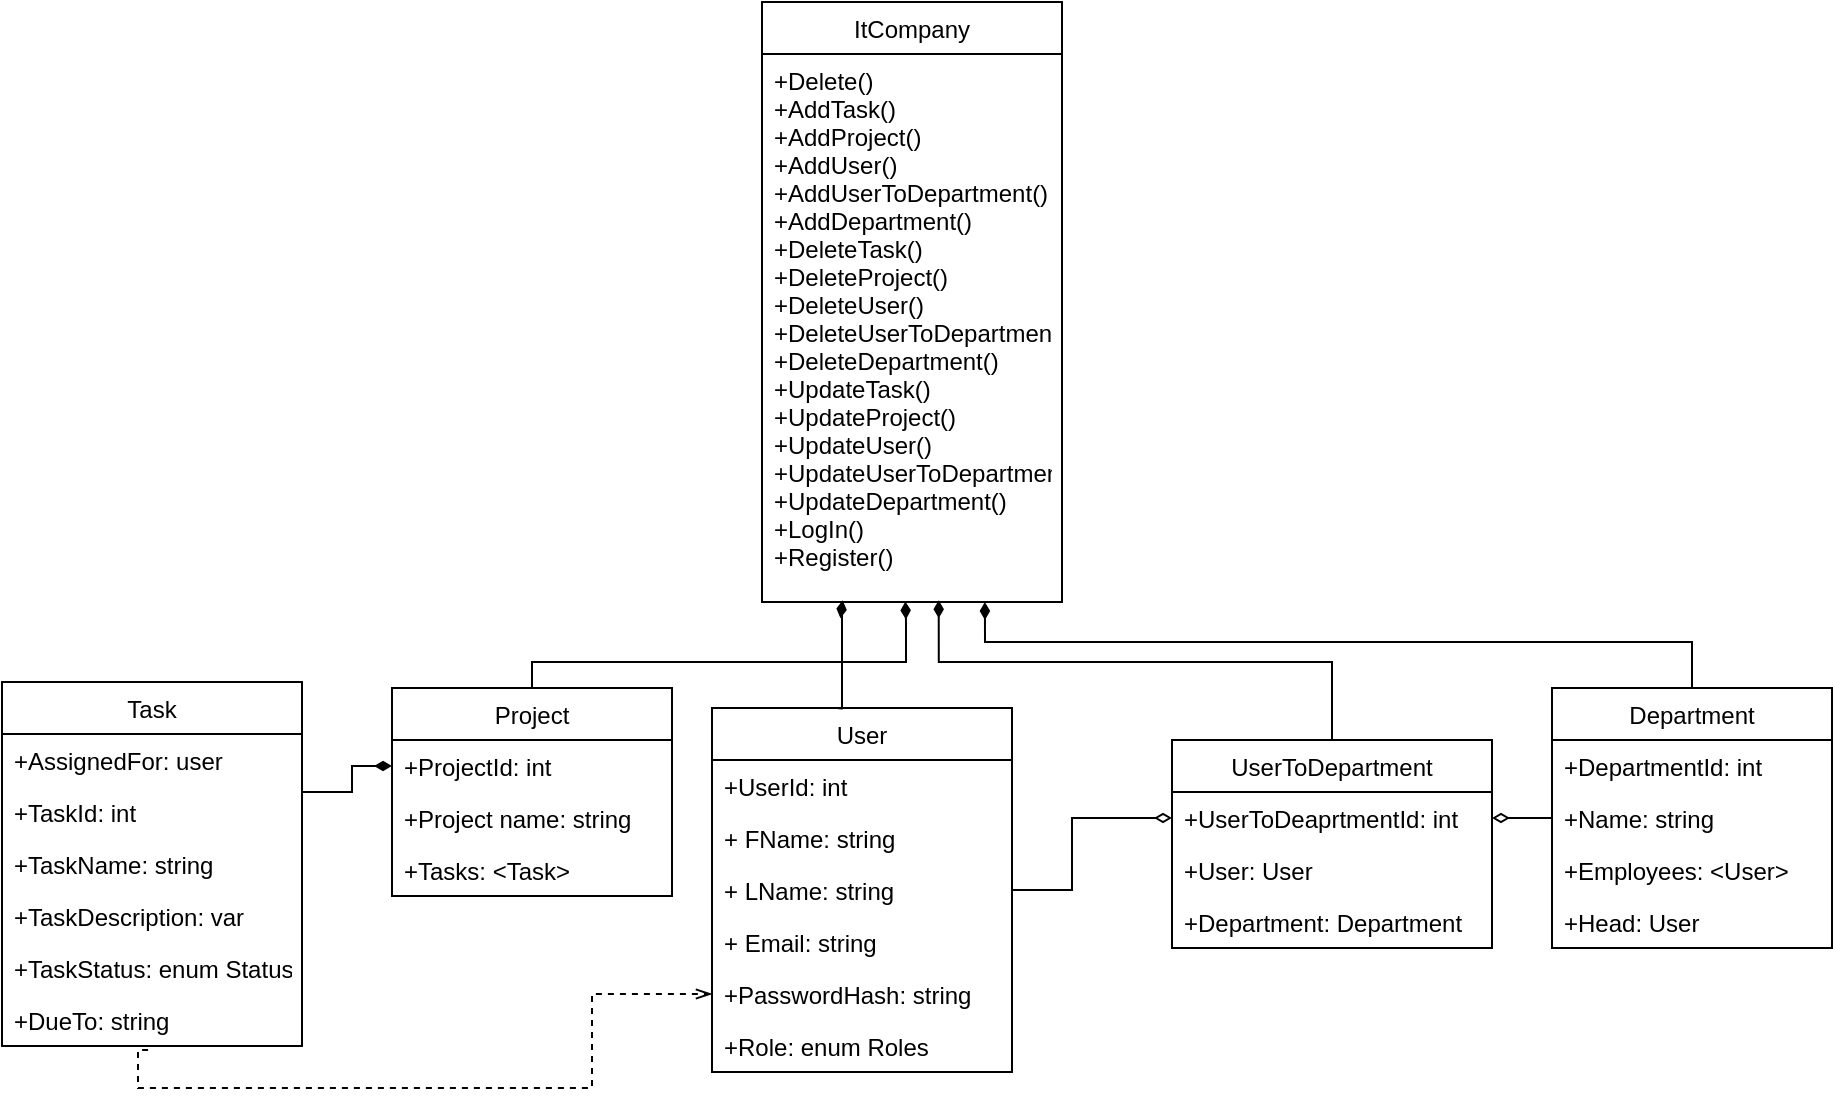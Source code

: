 <mxfile version="14.3.0" type="device"><diagram id="rLFoOAmSz0yo4ZUu0auk" name="Page-1"><mxGraphModel dx="1254" dy="652" grid="1" gridSize="10" guides="1" tooltips="1" connect="1" arrows="1" fold="1" page="1" pageScale="1" pageWidth="1169" pageHeight="827" math="0" shadow="0"><root><mxCell id="0"/><mxCell id="1" parent="0"/><mxCell id="XHic1py13kxqvnB_l_ij-1" value="User" style="swimlane;fontStyle=0;childLayout=stackLayout;horizontal=1;startSize=26;fillColor=none;horizontalStack=0;resizeParent=1;resizeParentMax=0;resizeLast=0;collapsible=1;marginBottom=0;" parent="1" vertex="1"><mxGeometry x="385" y="363" width="150" height="182" as="geometry"/></mxCell><mxCell id="XHic1py13kxqvnB_l_ij-23" value="+UserId: int" style="text;strokeColor=none;fillColor=none;align=left;verticalAlign=top;spacingLeft=4;spacingRight=4;overflow=hidden;rotatable=0;points=[[0,0.5],[1,0.5]];portConstraint=eastwest;" parent="XHic1py13kxqvnB_l_ij-1" vertex="1"><mxGeometry y="26" width="150" height="26" as="geometry"/></mxCell><mxCell id="XHic1py13kxqvnB_l_ij-2" value="+ FName: string" style="text;strokeColor=none;fillColor=none;align=left;verticalAlign=top;spacingLeft=4;spacingRight=4;overflow=hidden;rotatable=0;points=[[0,0.5],[1,0.5]];portConstraint=eastwest;" parent="XHic1py13kxqvnB_l_ij-1" vertex="1"><mxGeometry y="52" width="150" height="26" as="geometry"/></mxCell><mxCell id="XHic1py13kxqvnB_l_ij-3" value="+ LName: string" style="text;strokeColor=none;fillColor=none;align=left;verticalAlign=top;spacingLeft=4;spacingRight=4;overflow=hidden;rotatable=0;points=[[0,0.5],[1,0.5]];portConstraint=eastwest;" parent="XHic1py13kxqvnB_l_ij-1" vertex="1"><mxGeometry y="78" width="150" height="26" as="geometry"/></mxCell><mxCell id="XHic1py13kxqvnB_l_ij-4" value="+ Email: string&#10;" style="text;strokeColor=none;fillColor=none;align=left;verticalAlign=top;spacingLeft=4;spacingRight=4;overflow=hidden;rotatable=0;points=[[0,0.5],[1,0.5]];portConstraint=eastwest;" parent="XHic1py13kxqvnB_l_ij-1" vertex="1"><mxGeometry y="104" width="150" height="26" as="geometry"/></mxCell><mxCell id="XHic1py13kxqvnB_l_ij-5" value="+PasswordHash: string&#10;" style="text;strokeColor=none;fillColor=none;align=left;verticalAlign=top;spacingLeft=4;spacingRight=4;overflow=hidden;rotatable=0;points=[[0,0.5],[1,0.5]];portConstraint=eastwest;" parent="XHic1py13kxqvnB_l_ij-1" vertex="1"><mxGeometry y="130" width="150" height="26" as="geometry"/></mxCell><mxCell id="XHic1py13kxqvnB_l_ij-10" value="+Role: enum Roles" style="text;strokeColor=none;fillColor=none;align=left;verticalAlign=top;spacingLeft=4;spacingRight=4;overflow=hidden;rotatable=0;points=[[0,0.5],[1,0.5]];portConstraint=eastwest;" parent="XHic1py13kxqvnB_l_ij-1" vertex="1"><mxGeometry y="156" width="150" height="26" as="geometry"/></mxCell><mxCell id="LJG6SY7-fCUE8zveUolf-5" style="edgeStyle=orthogonalEdgeStyle;rounded=0;orthogonalLoop=1;jettySize=auto;html=1;exitX=0.5;exitY=0;exitDx=0;exitDy=0;entryX=0.743;entryY=1;entryDx=0;entryDy=0;entryPerimeter=0;endArrow=diamondThin;endFill=1;" edge="1" parent="1" source="XHic1py13kxqvnB_l_ij-14" target="LJG6SY7-fCUE8zveUolf-2"><mxGeometry relative="1" as="geometry"><Array as="points"><mxPoint x="875" y="330"/><mxPoint x="522" y="330"/></Array></mxGeometry></mxCell><mxCell id="XHic1py13kxqvnB_l_ij-14" value="Department" style="swimlane;fontStyle=0;childLayout=stackLayout;horizontal=1;startSize=26;fillColor=none;horizontalStack=0;resizeParent=1;resizeParentMax=0;resizeLast=0;collapsible=1;marginBottom=0;" parent="1" vertex="1"><mxGeometry x="805" y="353" width="140" height="130" as="geometry"/></mxCell><mxCell id="XHic1py13kxqvnB_l_ij-24" value="+DepartmentId: int" style="text;strokeColor=none;fillColor=none;align=left;verticalAlign=top;spacingLeft=4;spacingRight=4;overflow=hidden;rotatable=0;points=[[0,0.5],[1,0.5]];portConstraint=eastwest;" parent="XHic1py13kxqvnB_l_ij-14" vertex="1"><mxGeometry y="26" width="140" height="26" as="geometry"/></mxCell><mxCell id="XHic1py13kxqvnB_l_ij-15" value="+Name: string" style="text;strokeColor=none;fillColor=none;align=left;verticalAlign=top;spacingLeft=4;spacingRight=4;overflow=hidden;rotatable=0;points=[[0,0.5],[1,0.5]];portConstraint=eastwest;" parent="XHic1py13kxqvnB_l_ij-14" vertex="1"><mxGeometry y="52" width="140" height="26" as="geometry"/></mxCell><mxCell id="XHic1py13kxqvnB_l_ij-17" value="+Employees: &lt;User&gt;&#10;" style="text;strokeColor=none;fillColor=none;align=left;verticalAlign=top;spacingLeft=4;spacingRight=4;overflow=hidden;rotatable=0;points=[[0,0.5],[1,0.5]];portConstraint=eastwest;" parent="XHic1py13kxqvnB_l_ij-14" vertex="1"><mxGeometry y="78" width="140" height="26" as="geometry"/></mxCell><mxCell id="XHic1py13kxqvnB_l_ij-16" value="+Head: User" style="text;strokeColor=none;fillColor=none;align=left;verticalAlign=top;spacingLeft=4;spacingRight=4;overflow=hidden;rotatable=0;points=[[0,0.5],[1,0.5]];portConstraint=eastwest;" parent="XHic1py13kxqvnB_l_ij-14" vertex="1"><mxGeometry y="104" width="140" height="26" as="geometry"/></mxCell><mxCell id="LJG6SY7-fCUE8zveUolf-6" style="edgeStyle=orthogonalEdgeStyle;rounded=0;orthogonalLoop=1;jettySize=auto;html=1;exitX=0.5;exitY=0;exitDx=0;exitDy=0;entryX=0.478;entryY=0.999;entryDx=0;entryDy=0;entryPerimeter=0;endArrow=diamondThin;endFill=1;" edge="1" parent="1" source="XHic1py13kxqvnB_l_ij-19" target="LJG6SY7-fCUE8zveUolf-2"><mxGeometry relative="1" as="geometry"><mxPoint x="490" y="120" as="targetPoint"/><Array as="points"><mxPoint x="295" y="340"/><mxPoint x="482" y="340"/><mxPoint x="482" y="320"/><mxPoint x="482" y="320"/></Array></mxGeometry></mxCell><mxCell id="XHic1py13kxqvnB_l_ij-19" value="Project" style="swimlane;fontStyle=0;childLayout=stackLayout;horizontal=1;startSize=26;fillColor=none;horizontalStack=0;resizeParent=1;resizeParentMax=0;resizeLast=0;collapsible=1;marginBottom=0;" parent="1" vertex="1"><mxGeometry x="225" y="353" width="140" height="104" as="geometry"/></mxCell><mxCell id="XHic1py13kxqvnB_l_ij-25" value="+ProjectId: int" style="text;strokeColor=none;fillColor=none;align=left;verticalAlign=top;spacingLeft=4;spacingRight=4;overflow=hidden;rotatable=0;points=[[0,0.5],[1,0.5]];portConstraint=eastwest;" parent="XHic1py13kxqvnB_l_ij-19" vertex="1"><mxGeometry y="26" width="140" height="26" as="geometry"/></mxCell><mxCell id="XHic1py13kxqvnB_l_ij-20" value="+Project name: string" style="text;strokeColor=none;fillColor=none;align=left;verticalAlign=top;spacingLeft=4;spacingRight=4;overflow=hidden;rotatable=0;points=[[0,0.5],[1,0.5]];portConstraint=eastwest;" parent="XHic1py13kxqvnB_l_ij-19" vertex="1"><mxGeometry y="52" width="140" height="26" as="geometry"/></mxCell><mxCell id="XHic1py13kxqvnB_l_ij-21" value="+Tasks: &lt;Task&gt;" style="text;strokeColor=none;fillColor=none;align=left;verticalAlign=top;spacingLeft=4;spacingRight=4;overflow=hidden;rotatable=0;points=[[0,0.5],[1,0.5]];portConstraint=eastwest;" parent="XHic1py13kxqvnB_l_ij-19" vertex="1"><mxGeometry y="78" width="140" height="26" as="geometry"/></mxCell><mxCell id="XHic1py13kxqvnB_l_ij-26" value="Task" style="swimlane;fontStyle=0;childLayout=stackLayout;horizontal=1;startSize=26;fillColor=none;horizontalStack=0;resizeParent=1;resizeParentMax=0;resizeLast=0;collapsible=1;marginBottom=0;" parent="1" vertex="1"><mxGeometry x="30" y="350" width="150" height="182" as="geometry"/></mxCell><mxCell id="XHic1py13kxqvnB_l_ij-33" value="+AssignedFor: user" style="text;strokeColor=none;fillColor=none;align=left;verticalAlign=top;spacingLeft=4;spacingRight=4;overflow=hidden;rotatable=0;points=[[0,0.5],[1,0.5]];portConstraint=eastwest;" parent="XHic1py13kxqvnB_l_ij-26" vertex="1"><mxGeometry y="26" width="150" height="26" as="geometry"/></mxCell><mxCell id="XHic1py13kxqvnB_l_ij-27" value="+TaskId: int" style="text;strokeColor=none;fillColor=none;align=left;verticalAlign=top;spacingLeft=4;spacingRight=4;overflow=hidden;rotatable=0;points=[[0,0.5],[1,0.5]];portConstraint=eastwest;" parent="XHic1py13kxqvnB_l_ij-26" vertex="1"><mxGeometry y="52" width="150" height="26" as="geometry"/></mxCell><mxCell id="XHic1py13kxqvnB_l_ij-28" value="+TaskName: string" style="text;strokeColor=none;fillColor=none;align=left;verticalAlign=top;spacingLeft=4;spacingRight=4;overflow=hidden;rotatable=0;points=[[0,0.5],[1,0.5]];portConstraint=eastwest;" parent="XHic1py13kxqvnB_l_ij-26" vertex="1"><mxGeometry y="78" width="150" height="26" as="geometry"/></mxCell><mxCell id="XHic1py13kxqvnB_l_ij-29" value="+TaskDescription: var" style="text;strokeColor=none;fillColor=none;align=left;verticalAlign=top;spacingLeft=4;spacingRight=4;overflow=hidden;rotatable=0;points=[[0,0.5],[1,0.5]];portConstraint=eastwest;" parent="XHic1py13kxqvnB_l_ij-26" vertex="1"><mxGeometry y="104" width="150" height="26" as="geometry"/></mxCell><mxCell id="XHic1py13kxqvnB_l_ij-30" value="+TaskStatus: enum Status" style="text;strokeColor=none;fillColor=none;align=left;verticalAlign=top;spacingLeft=4;spacingRight=4;overflow=hidden;rotatable=0;points=[[0,0.5],[1,0.5]];portConstraint=eastwest;" parent="XHic1py13kxqvnB_l_ij-26" vertex="1"><mxGeometry y="130" width="150" height="26" as="geometry"/></mxCell><mxCell id="XHic1py13kxqvnB_l_ij-32" value="+DueTo: string" style="text;strokeColor=none;fillColor=none;align=left;verticalAlign=top;spacingLeft=4;spacingRight=4;overflow=hidden;rotatable=0;points=[[0,0.5],[1,0.5]];portConstraint=eastwest;" parent="XHic1py13kxqvnB_l_ij-26" vertex="1"><mxGeometry y="156" width="150" height="26" as="geometry"/></mxCell><mxCell id="XHic1py13kxqvnB_l_ij-47" style="edgeStyle=orthogonalEdgeStyle;rounded=0;orthogonalLoop=1;jettySize=auto;html=1;exitX=0.487;exitY=1.077;exitDx=0;exitDy=0;endArrow=openThin;endFill=0;dashed=1;exitPerimeter=0;entryX=0;entryY=0.5;entryDx=0;entryDy=0;" parent="1" source="XHic1py13kxqvnB_l_ij-32" target="XHic1py13kxqvnB_l_ij-5" edge="1"><mxGeometry relative="1" as="geometry"><Array as="points"><mxPoint x="98" y="553"/><mxPoint x="325" y="553"/><mxPoint x="325" y="506"/></Array></mxGeometry></mxCell><mxCell id="LJG6SY7-fCUE8zveUolf-8" style="edgeStyle=orthogonalEdgeStyle;rounded=0;orthogonalLoop=1;jettySize=auto;html=1;exitX=0.5;exitY=0;exitDx=0;exitDy=0;entryX=0.589;entryY=0.997;entryDx=0;entryDy=0;entryPerimeter=0;endArrow=diamondThin;endFill=1;" edge="1" parent="1" source="hX2nAfxIYmBZQqCPS7Fv-1" target="LJG6SY7-fCUE8zveUolf-2"><mxGeometry relative="1" as="geometry"><Array as="points"><mxPoint x="695" y="340"/><mxPoint x="498" y="340"/></Array></mxGeometry></mxCell><mxCell id="hX2nAfxIYmBZQqCPS7Fv-1" value="UserToDepartment" style="swimlane;fontStyle=0;childLayout=stackLayout;horizontal=1;startSize=26;fillColor=none;horizontalStack=0;resizeParent=1;resizeParentMax=0;resizeLast=0;collapsible=1;marginBottom=0;" parent="1" vertex="1"><mxGeometry x="615" y="379" width="160" height="104" as="geometry"/></mxCell><mxCell id="hX2nAfxIYmBZQqCPS7Fv-2" value="+UserToDeaprtmentId: int" style="text;strokeColor=none;fillColor=none;align=left;verticalAlign=top;spacingLeft=4;spacingRight=4;overflow=hidden;rotatable=0;points=[[0,0.5],[1,0.5]];portConstraint=eastwest;" parent="hX2nAfxIYmBZQqCPS7Fv-1" vertex="1"><mxGeometry y="26" width="160" height="26" as="geometry"/></mxCell><mxCell id="hX2nAfxIYmBZQqCPS7Fv-3" value="+User: User" style="text;strokeColor=none;fillColor=none;align=left;verticalAlign=top;spacingLeft=4;spacingRight=4;overflow=hidden;rotatable=0;points=[[0,0.5],[1,0.5]];portConstraint=eastwest;" parent="hX2nAfxIYmBZQqCPS7Fv-1" vertex="1"><mxGeometry y="52" width="160" height="26" as="geometry"/></mxCell><mxCell id="hX2nAfxIYmBZQqCPS7Fv-4" value="+Department: Department" style="text;strokeColor=none;fillColor=none;align=left;verticalAlign=top;spacingLeft=4;spacingRight=4;overflow=hidden;rotatable=0;points=[[0,0.5],[1,0.5]];portConstraint=eastwest;" parent="hX2nAfxIYmBZQqCPS7Fv-1" vertex="1"><mxGeometry y="78" width="160" height="26" as="geometry"/></mxCell><mxCell id="hX2nAfxIYmBZQqCPS7Fv-5" style="edgeStyle=orthogonalEdgeStyle;rounded=0;orthogonalLoop=1;jettySize=auto;html=1;endArrow=diamondThin;endFill=0;entryX=1;entryY=0.5;entryDx=0;entryDy=0;" parent="1" source="XHic1py13kxqvnB_l_ij-15" target="hX2nAfxIYmBZQqCPS7Fv-2" edge="1"><mxGeometry relative="1" as="geometry"><mxPoint x="721" y="418" as="sourcePoint"/></mxGeometry></mxCell><mxCell id="LJG6SY7-fCUE8zveUolf-1" value="ItCompany" style="swimlane;fontStyle=0;childLayout=stackLayout;horizontal=1;startSize=26;fillColor=none;horizontalStack=0;resizeParent=1;resizeParentMax=0;resizeLast=0;collapsible=1;marginBottom=0;" vertex="1" parent="1"><mxGeometry x="410" y="10" width="150" height="300" as="geometry"/></mxCell><mxCell id="LJG6SY7-fCUE8zveUolf-2" value="+Delete()&#10;+AddTask()&#10;+AddProject()&#10;+AddUser()&#10;+AddUserToDepartment()&#10;+AddDepartment()&#10;+DeleteTask()&#10;+DeleteProject()&#10;+DeleteUser()&#10;+DeleteUserToDepartment()&#10;+DeleteDepartment()&#10;+UpdateTask()&#10;+UpdateProject()&#10;+UpdateUser()&#10;+UpdateUserToDepartment()&#10;+UpdateDepartment()&#10;+LogIn()&#10;+Register()" style="text;strokeColor=none;fillColor=none;align=left;verticalAlign=top;spacingLeft=4;spacingRight=4;overflow=hidden;rotatable=0;points=[[0,0.5],[1,0.5]];portConstraint=eastwest;" vertex="1" parent="LJG6SY7-fCUE8zveUolf-1"><mxGeometry y="26" width="150" height="274" as="geometry"/></mxCell><mxCell id="LJG6SY7-fCUE8zveUolf-3" style="edgeStyle=orthogonalEdgeStyle;rounded=0;orthogonalLoop=1;jettySize=auto;html=1;exitX=0.421;exitY=0.001;exitDx=0;exitDy=0;endArrow=diamondThin;endFill=1;entryX=0.269;entryY=0.997;entryDx=0;entryDy=0;entryPerimeter=0;exitPerimeter=0;" edge="1" parent="1" source="XHic1py13kxqvnB_l_ij-1" target="LJG6SY7-fCUE8zveUolf-2"><mxGeometry relative="1" as="geometry"><Array as="points"><mxPoint x="450" y="363"/><mxPoint x="450" y="312"/><mxPoint x="450" y="312"/></Array></mxGeometry></mxCell><mxCell id="hX2nAfxIYmBZQqCPS7Fv-6" style="edgeStyle=orthogonalEdgeStyle;rounded=0;orthogonalLoop=1;jettySize=auto;html=1;exitX=1;exitY=0.5;exitDx=0;exitDy=0;entryX=0;entryY=0.5;entryDx=0;entryDy=0;endArrow=diamondThin;endFill=0;" parent="1" source="XHic1py13kxqvnB_l_ij-3" target="hX2nAfxIYmBZQqCPS7Fv-2" edge="1"><mxGeometry relative="1" as="geometry"><Array as="points"><mxPoint x="565" y="454"/><mxPoint x="565" y="418"/><mxPoint x="575" y="418"/><mxPoint x="575" y="418"/></Array></mxGeometry></mxCell><mxCell id="XHic1py13kxqvnB_l_ij-31" style="edgeStyle=orthogonalEdgeStyle;rounded=0;orthogonalLoop=1;jettySize=auto;html=1;entryX=0;entryY=0.5;entryDx=0;entryDy=0;endArrow=diamondThin;endFill=1;exitX=1;exitY=0.5;exitDx=0;exitDy=0;" parent="1" source="XHic1py13kxqvnB_l_ij-27" target="XHic1py13kxqvnB_l_ij-25" edge="1"><mxGeometry relative="1" as="geometry"><mxPoint x="275" y="405" as="targetPoint"/><Array as="points"><mxPoint x="205" y="405"/><mxPoint x="205" y="392"/></Array></mxGeometry></mxCell></root></mxGraphModel></diagram></mxfile>